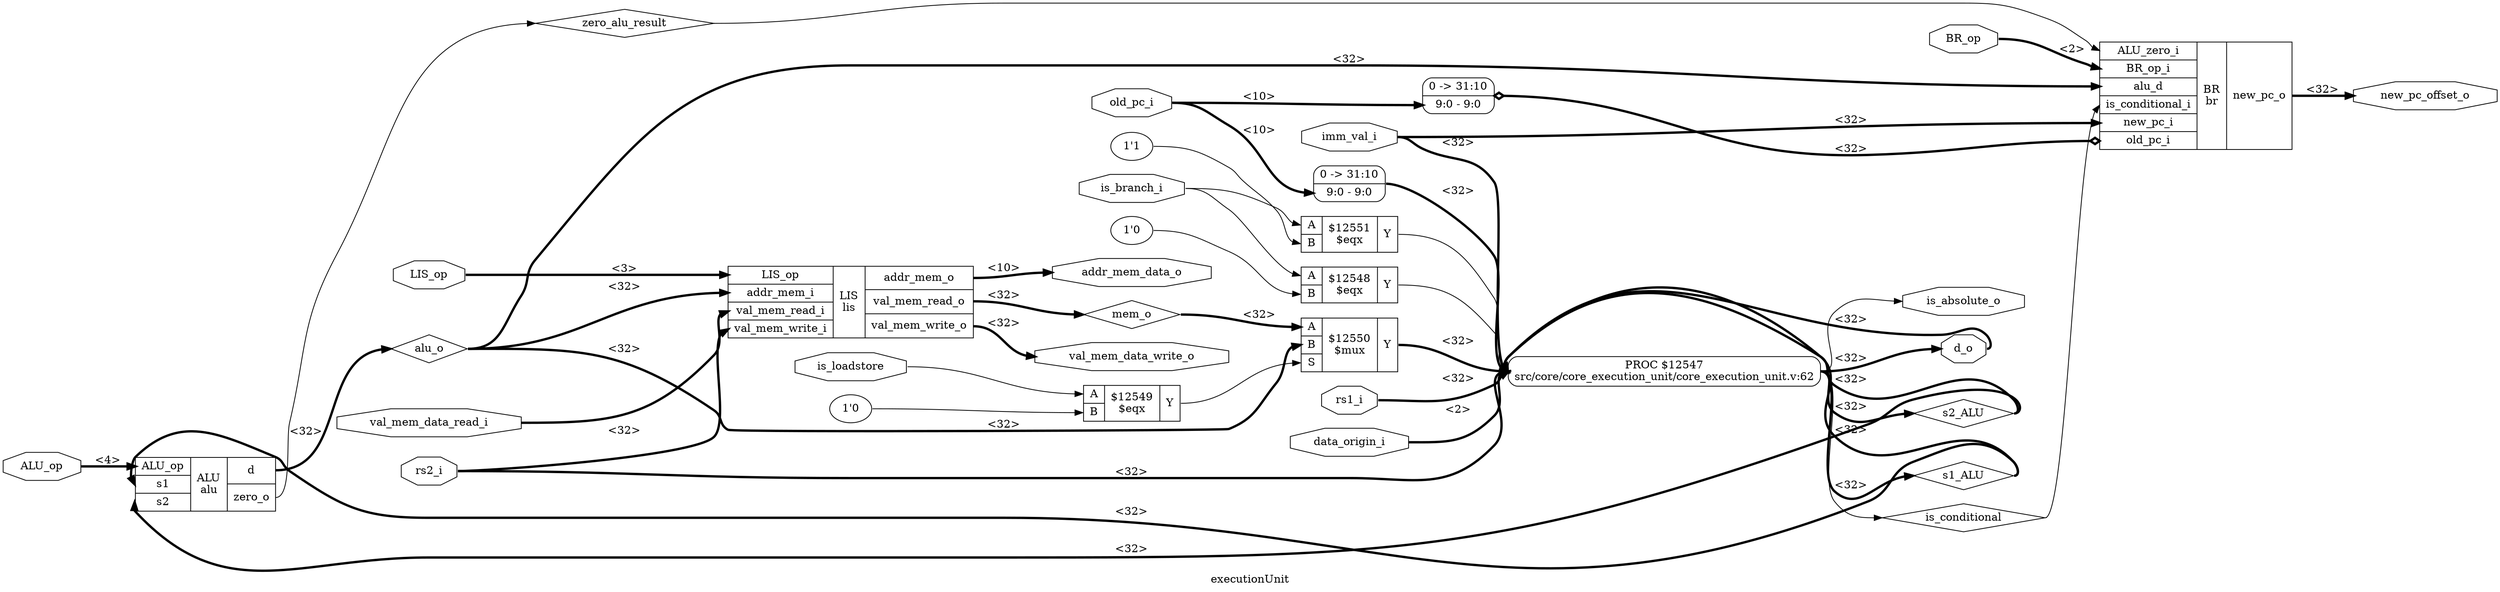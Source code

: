 digraph "executionUnit" {
label="executionUnit";
rankdir="LR";
remincross=true;
n26 [ shape=diamond, label="is_conditional", color="black", fontcolor="black" ];
n27 [ shape=diamond, label="s1_ALU", color="black", fontcolor="black" ];
n28 [ shape=diamond, label="s2_ALU", color="black", fontcolor="black" ];
n29 [ shape=diamond, label="zero_alu_result", color="black", fontcolor="black" ];
n30 [ shape=diamond, label="mem_o", color="black", fontcolor="black" ];
n31 [ shape=diamond, label="alu_o", color="black", fontcolor="black" ];
n32 [ shape=octagon, label="is_absolute_o", color="black", fontcolor="black" ];
n33 [ shape=octagon, label="is_loadstore", color="black", fontcolor="black" ];
n34 [ shape=octagon, label="is_branch_i", color="black", fontcolor="black" ];
n35 [ shape=octagon, label="old_pc_i", color="black", fontcolor="black" ];
n36 [ shape=octagon, label="new_pc_offset_o", color="black", fontcolor="black" ];
n37 [ shape=octagon, label="addr_mem_data_o", color="black", fontcolor="black" ];
n38 [ shape=octagon, label="val_mem_data_read_i", color="black", fontcolor="black" ];
n39 [ shape=octagon, label="val_mem_data_write_o", color="black", fontcolor="black" ];
n40 [ shape=octagon, label="d_o", color="black", fontcolor="black" ];
n41 [ shape=octagon, label="imm_val_i", color="black", fontcolor="black" ];
n42 [ shape=octagon, label="rs2_i", color="black", fontcolor="black" ];
n43 [ shape=octagon, label="rs1_i", color="black", fontcolor="black" ];
n44 [ shape=octagon, label="data_origin_i", color="black", fontcolor="black" ];
n45 [ shape=octagon, label="BR_op", color="black", fontcolor="black" ];
n46 [ shape=octagon, label="LIS_op", color="black", fontcolor="black" ];
n47 [ shape=octagon, label="ALU_op", color="black", fontcolor="black" ];
c54 [ shape=record, label="{{<p48> ALU_zero_i|<p49> BR_op_i|<p50> alu_d|<p51> is_conditional_i|<p52> new_pc_i|<p35> old_pc_i}|BR\nbr|{<p53> new_pc_o}}" ];
x0 [ shape=record, style=rounded, label="0 -&gt; 31:10 |<s0> 9:0 - 9:0 " ];
x0:e -> c54:p35:w [arrowhead=odiamond, arrowtail=odiamond, dir=both, color="black", style="setlinewidth(3)", label="<32>"];
c61 [ shape=record, label="{{<p46> LIS_op|<p55> addr_mem_i|<p56> val_mem_read_i|<p57> val_mem_write_i}|LIS\nlis|{<p58> addr_mem_o|<p59> val_mem_read_o|<p60> val_mem_write_o}}" ];
c66 [ shape=record, label="{{<p47> ALU_op|<p62> s1|<p63> s2}|ALU\nalu|{<p64> d|<p65> zero_o}}" ];
v1 [ label="1'1" ];
c70 [ shape=record, label="{{<p67> A|<p68> B}|$12551\n$eqx|{<p69> Y}}" ];
c72 [ shape=record, label="{{<p67> A|<p68> B|<p71> S}|$12550\n$mux|{<p69> Y}}" ];
v2 [ label="1'0" ];
c73 [ shape=record, label="{{<p67> A|<p68> B}|$12549\n$eqx|{<p69> Y}}" ];
v3 [ label="1'0" ];
c74 [ shape=record, label="{{<p67> A|<p68> B}|$12548\n$eqx|{<p69> Y}}" ];
x5 [ shape=record, style=rounded, label="0 -&gt; 31:10 |<s0> 9:0 - 9:0 " ];
p4 [shape=box, style=rounded, label="PROC $12547\nsrc/core/core_execution_unit/core_execution_unit.v:62"];
c70:p69:e -> p4:w [color="black", label=""];
c72:p69:e -> p4:w [color="black", style="setlinewidth(3)", label="<32>"];
c73:p69:e -> c72:p71:w [color="black", label=""];
c74:p69:e -> p4:w [color="black", label=""];
p4:e -> n26:w [color="black", label=""];
n26:e -> c54:p51:w [color="black", label=""];
p4:e -> n27:w [color="black", style="setlinewidth(3)", label="<32>"];
n27:e -> c66:p62:w [color="black", style="setlinewidth(3)", label="<32>"];
n27:e -> p4:w [color="black", style="setlinewidth(3)", label="<32>"];
p4:e -> n28:w [color="black", style="setlinewidth(3)", label="<32>"];
n28:e -> c66:p63:w [color="black", style="setlinewidth(3)", label="<32>"];
n28:e -> p4:w [color="black", style="setlinewidth(3)", label="<32>"];
c66:p65:e -> n29:w [color="black", label=""];
n29:e -> c54:p48:w [color="black", label=""];
c61:p59:e -> n30:w [color="black", style="setlinewidth(3)", label="<32>"];
n30:e -> c72:p67:w [color="black", style="setlinewidth(3)", label="<32>"];
c66:p64:e -> n31:w [color="black", style="setlinewidth(3)", label="<32>"];
n31:e -> c54:p50:w [color="black", style="setlinewidth(3)", label="<32>"];
n31:e -> c61:p55:w [color="black", style="setlinewidth(3)", label="<32>"];
n31:e -> c72:p68:w [color="black", style="setlinewidth(3)", label="<32>"];
p4:e -> n32:w [color="black", label=""];
n33:e -> c73:p67:w [color="black", label=""];
n34:e -> c70:p67:w [color="black", label=""];
n34:e -> c74:p67:w [color="black", label=""];
n35:e -> x0:s0:w [color="black", style="setlinewidth(3)", label="<10>"];
n35:e -> x5:s0:w [color="black", style="setlinewidth(3)", label="<10>"];
c54:p53:e -> n36:w [color="black", style="setlinewidth(3)", label="<32>"];
c61:p58:e -> n37:w [color="black", style="setlinewidth(3)", label="<10>"];
n38:e -> c61:p56:w [color="black", style="setlinewidth(3)", label="<32>"];
c61:p60:e -> n39:w [color="black", style="setlinewidth(3)", label="<32>"];
p4:e -> n40:w [color="black", style="setlinewidth(3)", label="<32>"];
n40:e -> p4:w [color="black", style="setlinewidth(3)", label="<32>"];
n41:e -> c54:p52:w [color="black", style="setlinewidth(3)", label="<32>"];
n41:e -> p4:w [color="black", style="setlinewidth(3)", label="<32>"];
n42:e -> c61:p57:w [color="black", style="setlinewidth(3)", label="<32>"];
n42:e -> p4:w [color="black", style="setlinewidth(3)", label="<32>"];
n43:e -> p4:w [color="black", style="setlinewidth(3)", label="<32>"];
n44:e -> p4:w [color="black", style="setlinewidth(3)", label="<2>"];
n45:e -> c54:p49:w [color="black", style="setlinewidth(3)", label="<2>"];
n46:e -> c61:p46:w [color="black", style="setlinewidth(3)", label="<3>"];
n47:e -> c66:p47:w [color="black", style="setlinewidth(3)", label="<4>"];
v1:e -> c70:p68:w [color="black", label=""];
v2:e -> c73:p68:w [color="black", label=""];
v3:e -> c74:p68:w [color="black", label=""];
x5:e -> p4:w [color="black", style="setlinewidth(3)", label="<32>"];
}
